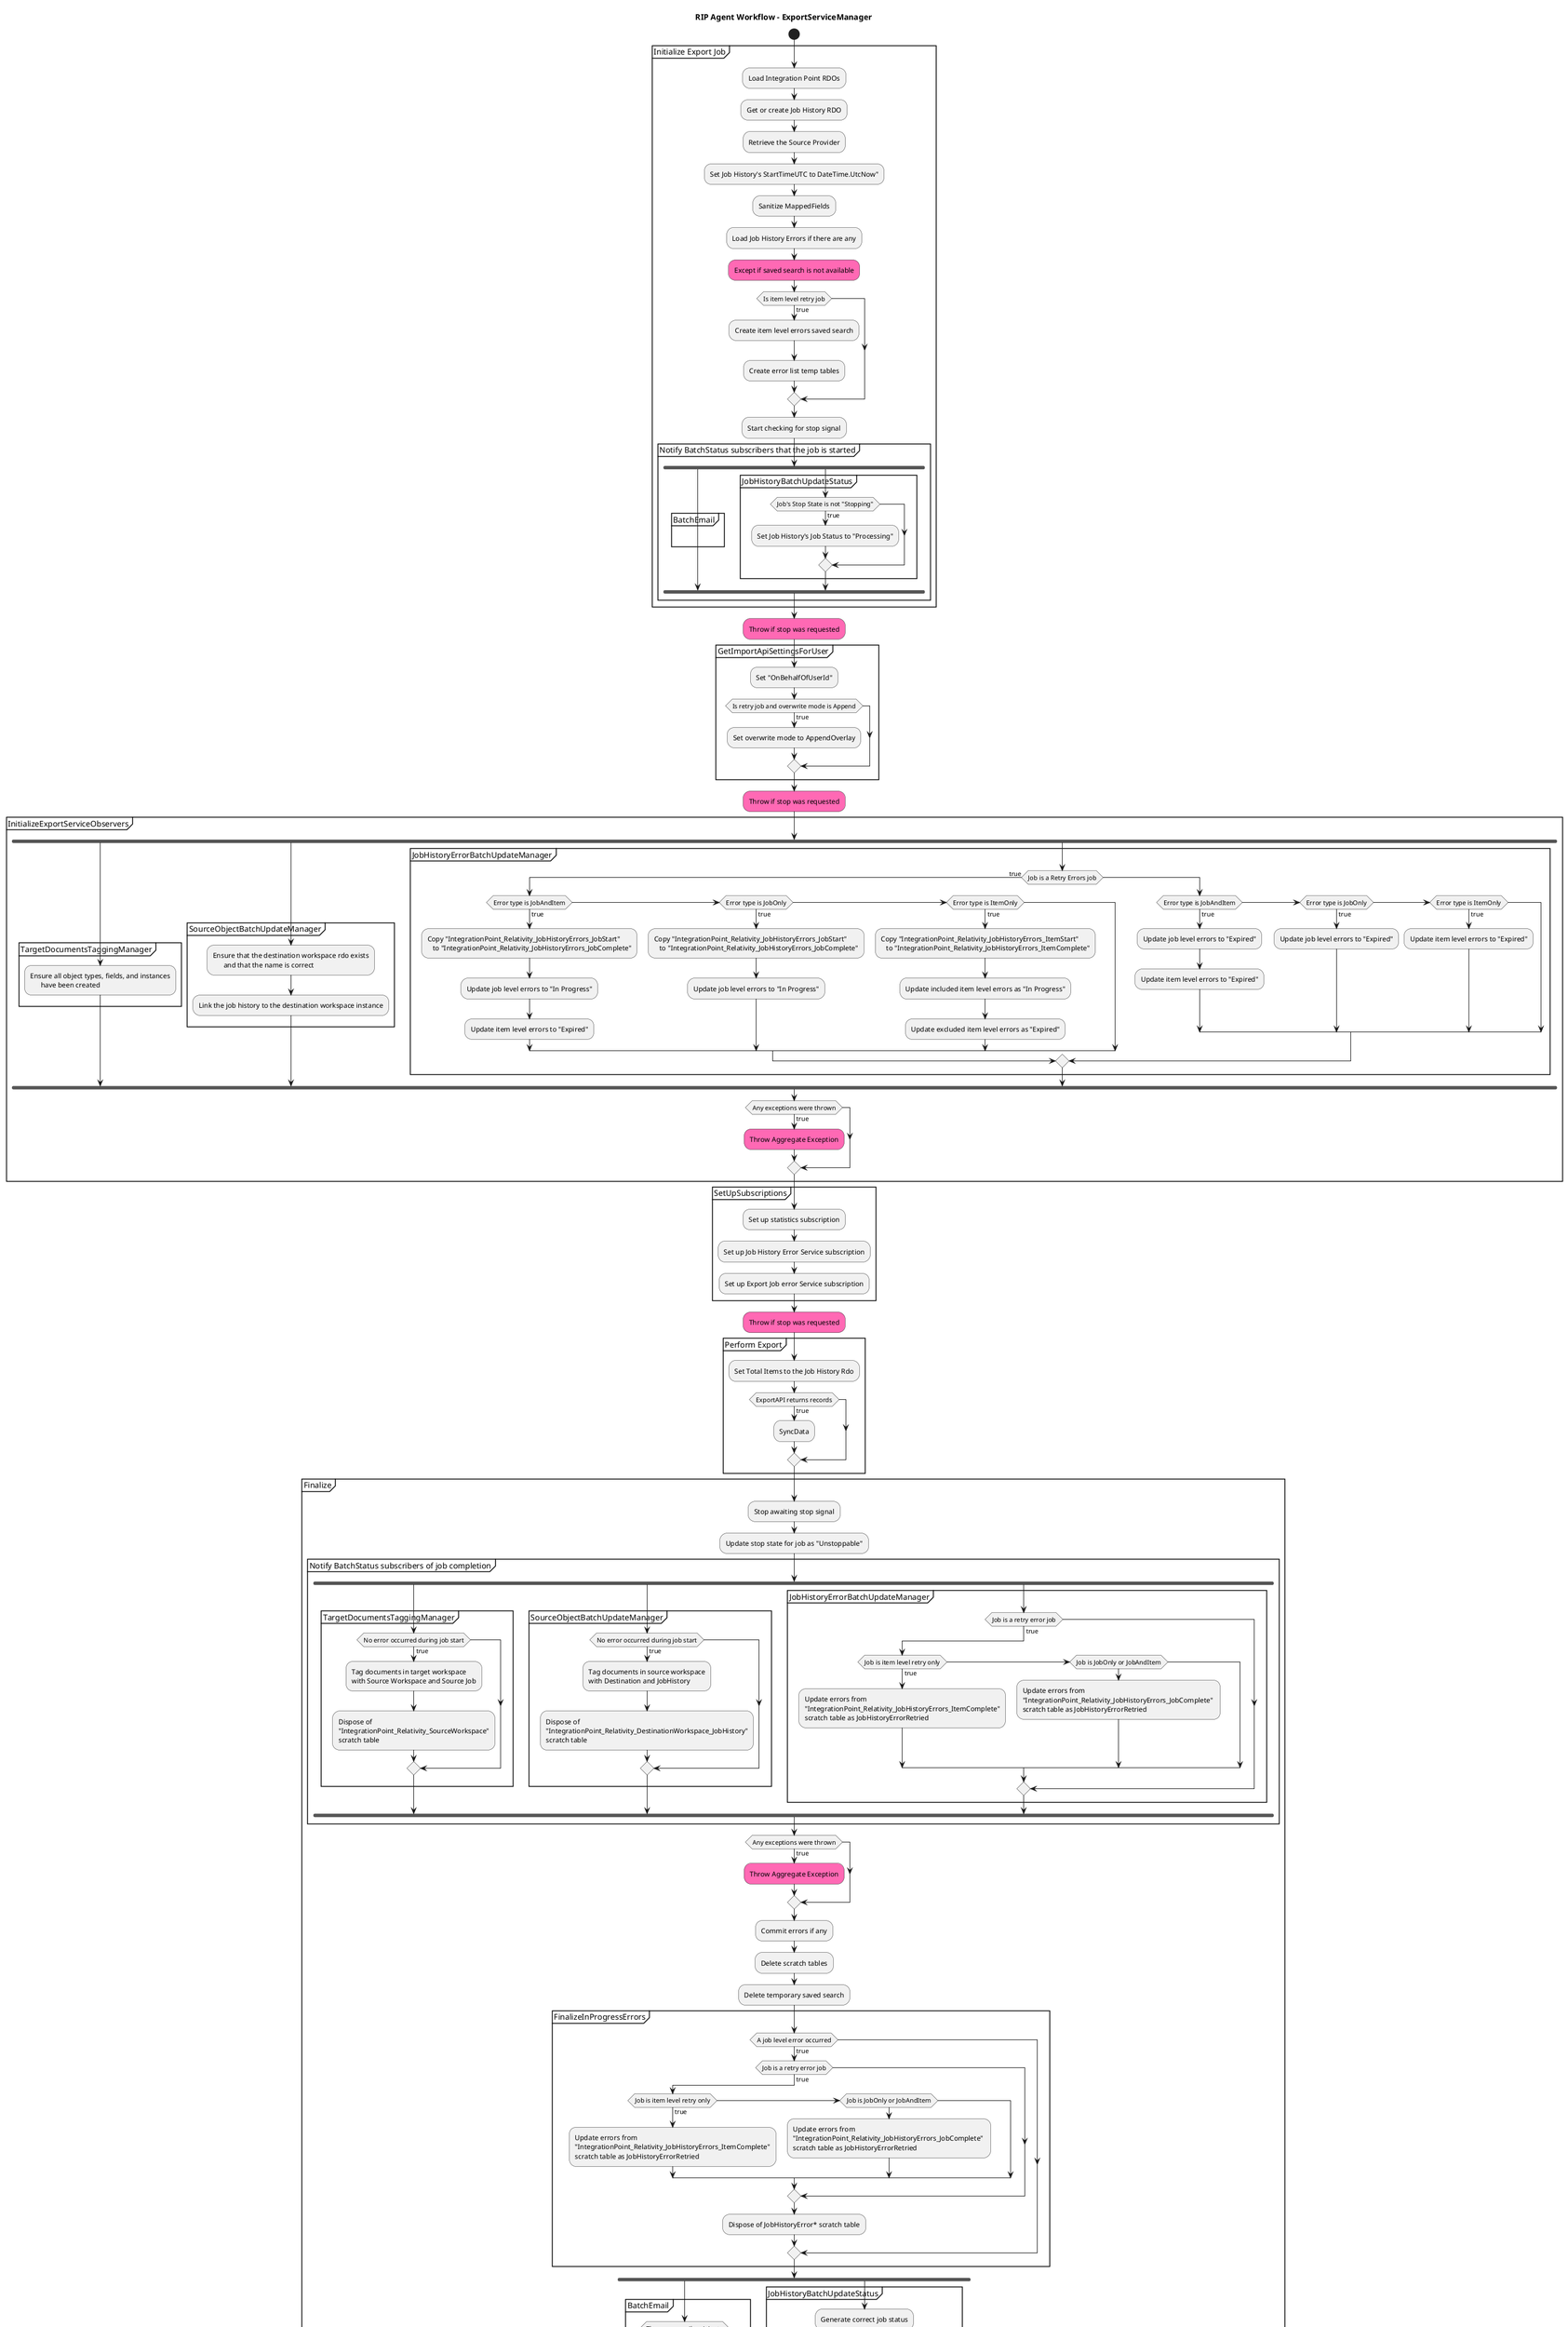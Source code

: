 @startuml
title RIP Agent Workflow - ExportServiceManager

start

partition "Initialize Export Job" {
	:Load Integration Point RDOs;
	:Get or create Job History RDO;
    :Retrieve the Source Provider;
    :Set Job History's StartTimeUTC to DateTime.UtcNow";
	:Sanitize MappedFields;
    :Load Job History Errors if there are any;
    #hotpink:Except if saved search is not available;
    if (Is item level retry job) then (true)
    	:Create item level errors saved search;
        :Create error list temp tables;
    endif
    :Start checking for stop signal;
	partition "Notify BatchStatus subscribers that the job is started" {
      fork
          partition "BatchEmail" {
          }
      fork again
          partition "JobHistoryBatchUpdateStatus" {
             if (Job's Stop State is not "Stopping") then (true)
             	:Set Job History's Job Status to "Processing";
             endif
          }
      end fork
    }
}

#hotpink:Throw if stop was requested;

partition GetImportApiSettingsForUser {
	:Set "OnBehalfOfUserId";
    if (Is retry job and overwrite mode is Append) then (true)
    	:Set overwrite mode to AppendOverlay;
    endif
}

#hotpink:Throw if stop was requested;

partition InitializeExportServiceObservers {
  fork
  	partition TargetDocumentsTaggingManager {
		:Ensure all object types, fields, and instances
        have been created;
  	}
  fork again
  	partition SourceObjectBatchUpdateManager {
		:Ensure that the destination workspace rdo exists
        and that the name is correct;
        :Link the job history to the destination workspace instance;
  	}
  fork again
  	partition JobHistoryErrorBatchUpdateManager {
		if (Job is a Retry Errors job) then (true)
        	if (Error type is JobAndItem) then (true)
            	:Copy "IntegrationPoint_Relativity_JobHistoryErrors_JobStart"
                to "IntegrationPoint_Relativity_JobHistoryErrors_JobComplete";
                :Update job level errors to "In Progress";
                :Update item level errors to "Expired";
            elseif (Error type is JobOnly) then (true)
            	:Copy "IntegrationPoint_Relativity_JobHistoryErrors_JobStart"
                to "IntegrationPoint_Relativity_JobHistoryErrors_JobComplete";
                :Update job level errors to "In Progress";
            elseif (Error type is ItemOnly) then (true)
            	:Copy "IntegrationPoint_Relativity_JobHistoryErrors_ItemStart"
                to "IntegrationPoint_Relativity_JobHistoryErrors_ItemComplete";
                :Update included item level errors as "In Progress";
                :Update excluded item level errors as "Expired";
			endif
        else
        	if (Error type is JobAndItem) then (true)
            	:Update job level errors to "Expired";
                :Update item level errors to "Expired";
            elseif (Error type is JobOnly) then (true)
            	:Update job level errors to "Expired";
            elseif (Error type is ItemOnly) then (true)
            	:Update item level errors to "Expired";
			endif
        endif
  	}
  end fork
  
  if (Any exceptions were thrown) then (true)
    	#hotpink:Throw Aggregate Exception;
  endif
}

partition SetUpSubscriptions {
	:Set up statistics subscription;
    :Set up Job History Error Service subscription;
    :Set up Export Job error Service subscription;
}

#hotpink:Throw if stop was requested;

partition "Perform Export" {
	:Set Total Items to the Job History Rdo;
	if (ExportAPI returns records) then (true)
    	:SyncData;
    endif
}

partition "Finalize" {
	:Stop awaiting stop signal;
	:Update stop state for job as "Unstoppable";
    
    partition "Notify BatchStatus subscribers of job completion" {
    	fork
        	partition TargetDocumentsTaggingManager {
              if (No error occurred during job start) then (true)
                  :Tag documents in target workspace
                  with Source Workspace and Source Job;
                  :Dispose of 
                  "IntegrationPoint_Relativity_SourceWorkspace"
                  scratch table;
              endif
            }
        fork again
        	partition SourceObjectBatchUpdateManager {
              if (No error occurred during job start) then (true)
                  :Tag documents in source workspace
                  with Destination and JobHistory;
                  :Dispose of
                  "IntegrationPoint_Relativity_DestinationWorkspace_JobHistory"
                  scratch table;
              endif
            }
        fork again
        	partition JobHistoryErrorBatchUpdateManager {
              if (Job is a retry error job) then (true)
                  if (Job is item level retry only) then (true)
                      :Update errors from 
                      "IntegrationPoint_Relativity_JobHistoryErrors_ItemComplete"
                      scratch table as JobHistoryErrorRetried;
                  elseif (Job is JobOnly or JobAndItem)
                      :Update errors from 
                      "IntegrationPoint_Relativity_JobHistoryErrors_JobComplete" 
                      scratch table as JobHistoryErrorRetried;
                  endif
              endif
            }
        end fork
    }
    
    if (Any exceptions were thrown) then (true)
    	#hotpink:Throw Aggregate Exception;
    endif
    
    :Commit errors if any;
    :Delete scratch tables;
    :Delete temporary saved search;
    
    partition "FinalizeInProgressErrors" {
    	if (A job level error occurred) then (true)
    		 if (Job is a retry error job) then (true)
                  if (Job is item level retry only) then (true)
                      :Update errors from 
                      "IntegrationPoint_Relativity_JobHistoryErrors_ItemComplete"
                      scratch table as JobHistoryErrorRetried;
                  elseif (Job is JobOnly or JobAndItem)
                      :Update errors from 
                      "IntegrationPoint_Relativity_JobHistoryErrors_JobComplete" 
                      scratch table as JobHistoryErrorRetried;
                  endif
              endif
        	:Dispose of JobHistoryError* scratch table;
    	endif
    }
    
    fork
    	partition "BatchEmail" {
        	if (There are email recipients) then (true)
            	:Generate and send emails;
            endif
        }
    fork again
    	partition "JobHistoryBatchUpdateStatus" {
        	:Generate correct job status;
            :Update job history with new status;
            :Update job history End Time UTC to DateTime.UtcNow;
        }
    end fork
    
    :Commit errors if any;
    
    if (Stop was requested at any time) then (true)
    	:Set job history errors' status to "Expired";
    endif
    
    partition "Update Integration Point run times" {
    	if (Job is a scheduled job) then (true)
            :Update Stop State to "None";
            :Set Next Scheduled Runtime UTC;
        endif
        
        :Update Integration Point's Last Runtime UTC to DateTime.UtcNow;
    }
}

stop


@enduml